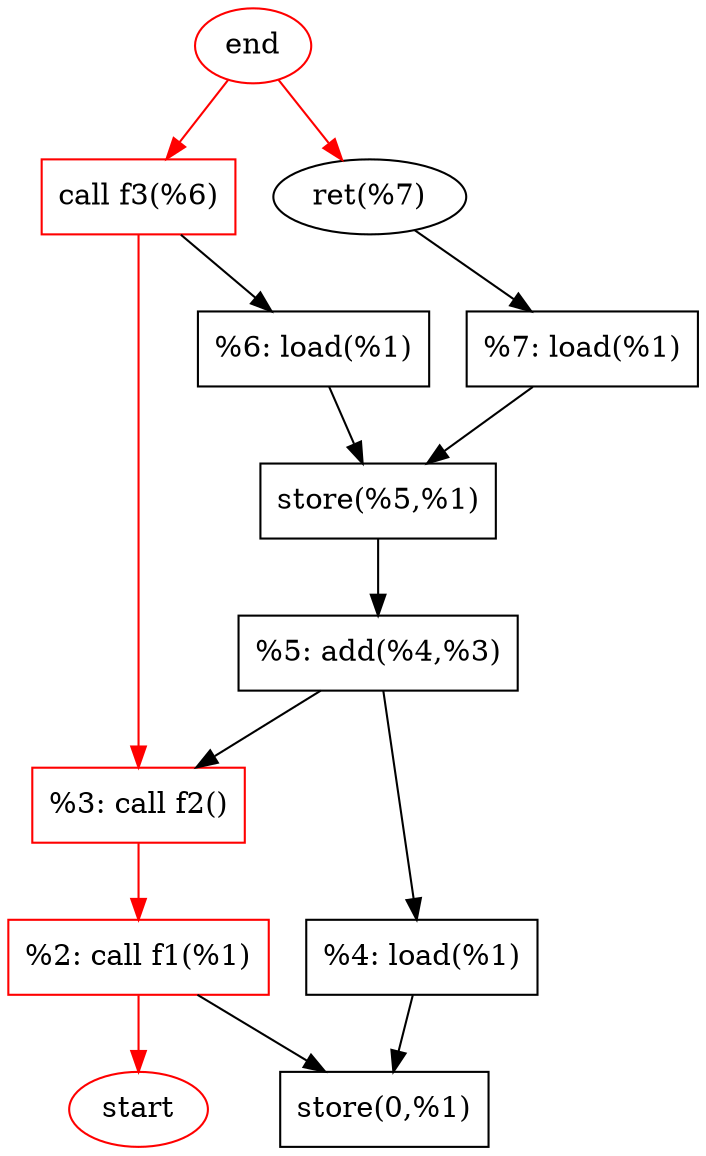digraph "foo" {
	start[shape=ellipse, label="start", color=red]
	end[shape=ellipse, label="end", color=red]
	node_0001[shape=record, label="store(0,%1)"]
	node_0002[shape=record, label="%2: call f1(%1)", color=red]
	node_0003[shape=record, label="%3: call f2()", color=red]
	node_0004[shape=record, label="%4: load(%1)"]
	node_0005[shape=record, label="%5: add(%4,%3)"]
	node_0006[shape=record, label="store(%5,%1)"]
	node_0007[shape=record, label="%6: load(%1)"]
	node_0008[shape=record, label="call f3(%6)", color=red]
	node_0009[shape=record, label="%7: load(%1)"]
	node_0010[shape=ellipse, label="ret(%7)"]
	node_0002 -> node_0001 
	node_0004 -> node_0001 
	node_0005 -> node_0004 
	node_0005 -> node_0003 
	node_0006 -> node_0005 
	node_0007 -> node_0006 
	node_0008 -> node_0007 
	node_0009 -> node_0006 
	node_0010 -> node_0009 
	node_0002 -> start [color=red, weight=100]
	node_0003 -> node_0002 [color=red, weight=100]
	node_0008 -> node_0003 [color=red, weight=100]
	end -> node_0008 [color=red, weight=100]
	end -> node_0010 [color=red, weight=100]
}
